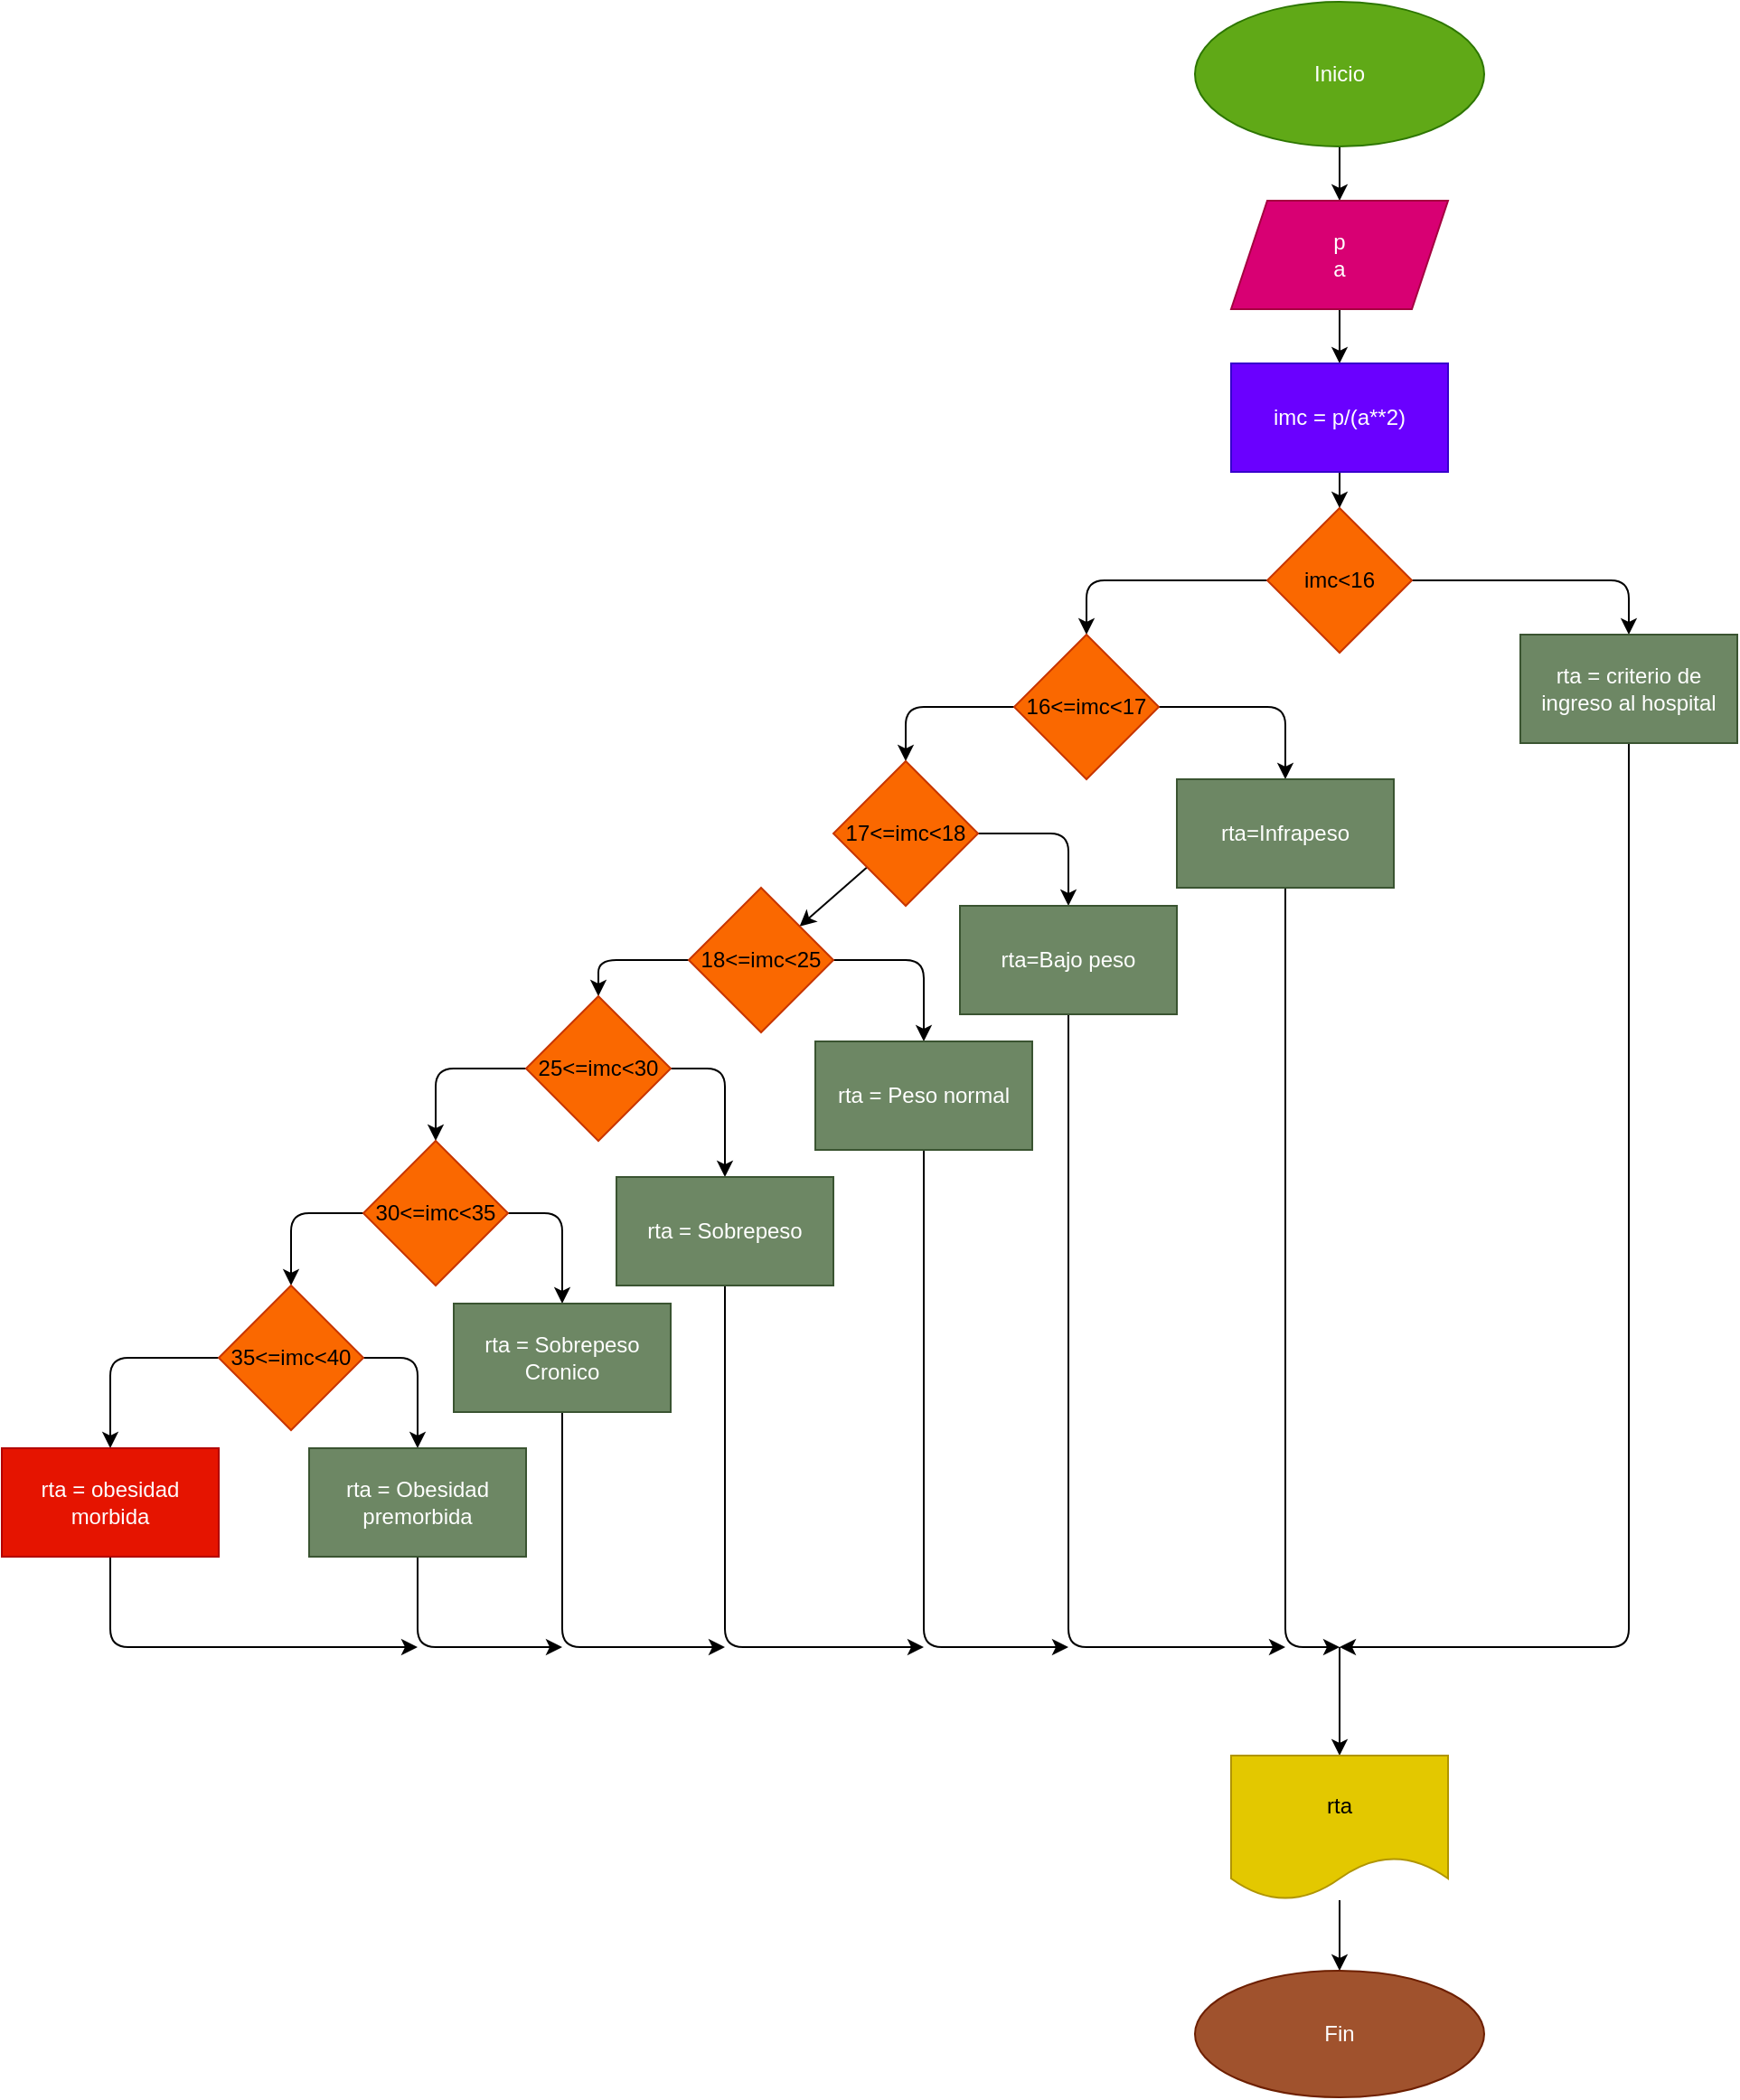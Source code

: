 <mxfile>
    <diagram id="ykUGTlTBsDu2vYrh4o9Z" name="Página-1">
        <mxGraphModel dx="1874" dy="838" grid="1" gridSize="10" guides="1" tooltips="1" connect="1" arrows="1" fold="1" page="1" pageScale="1" pageWidth="827" pageHeight="1169" math="0" shadow="0">
            <root>
                <mxCell id="0"/>
                <mxCell id="1" parent="0"/>
                <mxCell id="4" value="" style="edgeStyle=none;html=1;" edge="1" parent="1" source="2" target="3">
                    <mxGeometry relative="1" as="geometry"/>
                </mxCell>
                <mxCell id="2" value="Inicio" style="ellipse;whiteSpace=wrap;html=1;fillColor=#60a917;fontColor=#ffffff;strokeColor=#2D7600;" vertex="1" parent="1">
                    <mxGeometry x="360" y="10" width="160" height="80" as="geometry"/>
                </mxCell>
                <mxCell id="8" value="" style="edgeStyle=none;html=1;" edge="1" parent="1" source="3" target="7">
                    <mxGeometry relative="1" as="geometry"/>
                </mxCell>
                <mxCell id="3" value="p&lt;br&gt;a" style="shape=parallelogram;perimeter=parallelogramPerimeter;whiteSpace=wrap;html=1;fixedSize=1;fillColor=#d80073;fontColor=#ffffff;strokeColor=#A50040;" vertex="1" parent="1">
                    <mxGeometry x="380" y="120" width="120" height="60" as="geometry"/>
                </mxCell>
                <mxCell id="10" value="" style="edgeStyle=none;html=1;" edge="1" parent="1" source="7" target="9">
                    <mxGeometry relative="1" as="geometry"/>
                </mxCell>
                <mxCell id="7" value="imc = p/(a**2)" style="whiteSpace=wrap;html=1;fillColor=#6a00ff;fontColor=#ffffff;strokeColor=#3700CC;" vertex="1" parent="1">
                    <mxGeometry x="380" y="210" width="120" height="60" as="geometry"/>
                </mxCell>
                <mxCell id="12" value="" style="edgeStyle=none;html=1;" edge="1" parent="1" source="9" target="11">
                    <mxGeometry relative="1" as="geometry">
                        <Array as="points">
                            <mxPoint x="600" y="330"/>
                        </Array>
                    </mxGeometry>
                </mxCell>
                <mxCell id="16" value="" style="edgeStyle=none;html=1;" edge="1" parent="1" source="9" target="15">
                    <mxGeometry relative="1" as="geometry">
                        <Array as="points">
                            <mxPoint x="300" y="330"/>
                        </Array>
                    </mxGeometry>
                </mxCell>
                <mxCell id="9" value="imc&amp;lt;16" style="rhombus;whiteSpace=wrap;html=1;fillColor=#fa6800;fontColor=#000000;strokeColor=#C73500;" vertex="1" parent="1">
                    <mxGeometry x="400" y="290" width="80" height="80" as="geometry"/>
                </mxCell>
                <mxCell id="50" style="edgeStyle=none;html=1;" edge="1" parent="1" source="11">
                    <mxGeometry relative="1" as="geometry">
                        <mxPoint x="440" y="920" as="targetPoint"/>
                        <Array as="points">
                            <mxPoint x="600" y="920"/>
                        </Array>
                    </mxGeometry>
                </mxCell>
                <mxCell id="11" value="rta = criterio de ingreso al hospital" style="whiteSpace=wrap;html=1;fillColor=#6d8764;fontColor=#ffffff;strokeColor=#3A5431;" vertex="1" parent="1">
                    <mxGeometry x="540" y="360" width="120" height="60" as="geometry"/>
                </mxCell>
                <mxCell id="20" style="edgeStyle=none;html=1;entryX=0.5;entryY=0;entryDx=0;entryDy=0;" edge="1" parent="1" source="15" target="21">
                    <mxGeometry relative="1" as="geometry">
                        <mxPoint x="410" y="440" as="targetPoint"/>
                        <Array as="points">
                            <mxPoint x="410" y="400"/>
                        </Array>
                    </mxGeometry>
                </mxCell>
                <mxCell id="23" value="" style="edgeStyle=none;html=1;" edge="1" parent="1" source="15" target="22">
                    <mxGeometry relative="1" as="geometry">
                        <Array as="points">
                            <mxPoint x="200" y="400"/>
                        </Array>
                    </mxGeometry>
                </mxCell>
                <mxCell id="15" value="16&amp;lt;=imc&amp;lt;17" style="rhombus;whiteSpace=wrap;html=1;fillColor=#fa6800;fontColor=#000000;strokeColor=#C73500;" vertex="1" parent="1">
                    <mxGeometry x="260" y="360" width="80" height="80" as="geometry"/>
                </mxCell>
                <mxCell id="51" style="edgeStyle=none;html=1;" edge="1" parent="1" source="21">
                    <mxGeometry relative="1" as="geometry">
                        <mxPoint x="440" y="920" as="targetPoint"/>
                        <Array as="points">
                            <mxPoint x="410" y="920"/>
                        </Array>
                    </mxGeometry>
                </mxCell>
                <mxCell id="21" value="rta=Infrapeso" style="whiteSpace=wrap;html=1;labelBackgroundColor=none;fillColor=#6d8764;fontColor=#ffffff;strokeColor=#3A5431;" vertex="1" parent="1">
                    <mxGeometry x="350" y="440" width="120" height="60" as="geometry"/>
                </mxCell>
                <mxCell id="26" style="edgeStyle=none;html=1;entryX=0.5;entryY=0;entryDx=0;entryDy=0;" edge="1" parent="1" source="22" target="27">
                    <mxGeometry relative="1" as="geometry">
                        <mxPoint x="290" y="490" as="targetPoint"/>
                        <Array as="points">
                            <mxPoint x="290" y="470"/>
                        </Array>
                    </mxGeometry>
                </mxCell>
                <mxCell id="31" value="" style="edgeStyle=none;html=1;" edge="1" parent="1" source="22" target="30">
                    <mxGeometry relative="1" as="geometry"/>
                </mxCell>
                <mxCell id="22" value="17&amp;lt;=imc&amp;lt;18" style="rhombus;whiteSpace=wrap;html=1;fillColor=#fa6800;fontColor=#000000;strokeColor=#C73500;" vertex="1" parent="1">
                    <mxGeometry x="160" y="430" width="80" height="80" as="geometry"/>
                </mxCell>
                <mxCell id="52" style="edgeStyle=none;html=1;" edge="1" parent="1" source="27">
                    <mxGeometry relative="1" as="geometry">
                        <mxPoint x="410" y="920" as="targetPoint"/>
                        <Array as="points">
                            <mxPoint x="290" y="920"/>
                        </Array>
                    </mxGeometry>
                </mxCell>
                <mxCell id="27" value="rta=Bajo peso" style="whiteSpace=wrap;html=1;labelBackgroundColor=none;fillColor=#6d8764;fontColor=#ffffff;strokeColor=#3A5431;" vertex="1" parent="1">
                    <mxGeometry x="230" y="510" width="120" height="60" as="geometry"/>
                </mxCell>
                <mxCell id="33" style="edgeStyle=none;html=1;entryX=0.5;entryY=0;entryDx=0;entryDy=0;" edge="1" parent="1" source="30" target="32">
                    <mxGeometry relative="1" as="geometry">
                        <Array as="points">
                            <mxPoint x="210" y="540"/>
                        </Array>
                    </mxGeometry>
                </mxCell>
                <mxCell id="35" value="" style="edgeStyle=none;html=1;" edge="1" parent="1" source="30" target="34">
                    <mxGeometry relative="1" as="geometry">
                        <Array as="points">
                            <mxPoint x="30" y="540"/>
                        </Array>
                    </mxGeometry>
                </mxCell>
                <mxCell id="30" value="18&amp;lt;=imc&amp;lt;25" style="rhombus;whiteSpace=wrap;html=1;fillColor=#fa6800;fontColor=#000000;strokeColor=#C73500;" vertex="1" parent="1">
                    <mxGeometry x="80" y="500" width="80" height="80" as="geometry"/>
                </mxCell>
                <mxCell id="53" style="edgeStyle=none;html=1;" edge="1" parent="1" source="32">
                    <mxGeometry relative="1" as="geometry">
                        <mxPoint x="290" y="920" as="targetPoint"/>
                        <Array as="points">
                            <mxPoint x="210" y="920"/>
                        </Array>
                    </mxGeometry>
                </mxCell>
                <mxCell id="32" value="rta = Peso normal" style="whiteSpace=wrap;html=1;labelBackgroundColor=none;fillColor=#6d8764;fontColor=#ffffff;strokeColor=#3A5431;" vertex="1" parent="1">
                    <mxGeometry x="150" y="585" width="120" height="60" as="geometry"/>
                </mxCell>
                <mxCell id="36" style="edgeStyle=none;html=1;entryX=0.5;entryY=0;entryDx=0;entryDy=0;" edge="1" parent="1" source="34" target="37">
                    <mxGeometry relative="1" as="geometry">
                        <mxPoint x="100" y="640" as="targetPoint"/>
                        <Array as="points">
                            <mxPoint x="100" y="600"/>
                        </Array>
                    </mxGeometry>
                </mxCell>
                <mxCell id="39" value="" style="edgeStyle=none;html=1;" edge="1" parent="1" source="34" target="38">
                    <mxGeometry relative="1" as="geometry">
                        <Array as="points">
                            <mxPoint x="-60" y="600"/>
                        </Array>
                    </mxGeometry>
                </mxCell>
                <mxCell id="34" value="25&amp;lt;=imc&amp;lt;30" style="rhombus;whiteSpace=wrap;html=1;fillColor=#fa6800;fontColor=#000000;strokeColor=#C73500;" vertex="1" parent="1">
                    <mxGeometry x="-10" y="560" width="80" height="80" as="geometry"/>
                </mxCell>
                <mxCell id="54" style="edgeStyle=none;html=1;" edge="1" parent="1" source="37">
                    <mxGeometry relative="1" as="geometry">
                        <mxPoint x="210" y="920" as="targetPoint"/>
                        <Array as="points">
                            <mxPoint x="100" y="920"/>
                        </Array>
                    </mxGeometry>
                </mxCell>
                <mxCell id="37" value="rta = Sobrepeso" style="rounded=0;whiteSpace=wrap;html=1;labelBackgroundColor=none;fillColor=#6d8764;fontColor=#ffffff;strokeColor=#3A5431;" vertex="1" parent="1">
                    <mxGeometry x="40" y="660" width="120" height="60" as="geometry"/>
                </mxCell>
                <mxCell id="41" style="edgeStyle=none;html=1;entryX=0.5;entryY=0;entryDx=0;entryDy=0;" edge="1" parent="1" source="38" target="40">
                    <mxGeometry relative="1" as="geometry">
                        <Array as="points">
                            <mxPoint x="10" y="680"/>
                        </Array>
                    </mxGeometry>
                </mxCell>
                <mxCell id="44" value="" style="edgeStyle=none;html=1;" edge="1" parent="1" source="38" target="43">
                    <mxGeometry relative="1" as="geometry">
                        <Array as="points">
                            <mxPoint x="-140" y="680"/>
                        </Array>
                    </mxGeometry>
                </mxCell>
                <mxCell id="38" value="30&amp;lt;=imc&amp;lt;35" style="rhombus;whiteSpace=wrap;html=1;fillColor=#fa6800;fontColor=#000000;strokeColor=#C73500;" vertex="1" parent="1">
                    <mxGeometry x="-100" y="640" width="80" height="80" as="geometry"/>
                </mxCell>
                <mxCell id="55" style="edgeStyle=none;html=1;" edge="1" parent="1" source="40">
                    <mxGeometry relative="1" as="geometry">
                        <mxPoint x="100" y="920" as="targetPoint"/>
                        <Array as="points">
                            <mxPoint x="10" y="920"/>
                        </Array>
                    </mxGeometry>
                </mxCell>
                <mxCell id="40" value="rta = Sobrepeso Cronico" style="whiteSpace=wrap;html=1;labelBackgroundColor=none;fillColor=#6d8764;fontColor=#ffffff;strokeColor=#3A5431;" vertex="1" parent="1">
                    <mxGeometry x="-50" y="730" width="120" height="60" as="geometry"/>
                </mxCell>
                <mxCell id="45" style="edgeStyle=none;html=1;entryX=0.5;entryY=0;entryDx=0;entryDy=0;" edge="1" parent="1" source="43" target="46">
                    <mxGeometry relative="1" as="geometry">
                        <mxPoint x="-80" y="800" as="targetPoint"/>
                        <Array as="points">
                            <mxPoint x="-70" y="760"/>
                        </Array>
                    </mxGeometry>
                </mxCell>
                <mxCell id="49" value="" style="edgeStyle=none;html=1;exitX=0;exitY=0.5;exitDx=0;exitDy=0;" edge="1" parent="1" source="43" target="48">
                    <mxGeometry relative="1" as="geometry">
                        <mxPoint x="-170" y="780" as="sourcePoint"/>
                        <Array as="points">
                            <mxPoint x="-240" y="760"/>
                        </Array>
                    </mxGeometry>
                </mxCell>
                <mxCell id="43" value="35&amp;lt;=imc&amp;lt;40" style="rhombus;whiteSpace=wrap;html=1;fillColor=#fa6800;fontColor=#000000;strokeColor=#C73500;" vertex="1" parent="1">
                    <mxGeometry x="-180" y="720" width="80" height="80" as="geometry"/>
                </mxCell>
                <mxCell id="56" style="edgeStyle=none;html=1;" edge="1" parent="1" source="46">
                    <mxGeometry relative="1" as="geometry">
                        <mxPoint x="10" y="920" as="targetPoint"/>
                        <Array as="points">
                            <mxPoint x="-70" y="920"/>
                        </Array>
                    </mxGeometry>
                </mxCell>
                <mxCell id="46" value="rta = Obesidad premorbida" style="whiteSpace=wrap;html=1;labelBackgroundColor=none;fillColor=#6d8764;fontColor=#ffffff;strokeColor=#3A5431;" vertex="1" parent="1">
                    <mxGeometry x="-130" y="810" width="120" height="60" as="geometry"/>
                </mxCell>
                <mxCell id="57" style="edgeStyle=none;html=1;" edge="1" parent="1" source="48">
                    <mxGeometry relative="1" as="geometry">
                        <mxPoint x="-70" y="920" as="targetPoint"/>
                        <Array as="points">
                            <mxPoint x="-240" y="920"/>
                        </Array>
                    </mxGeometry>
                </mxCell>
                <mxCell id="48" value="rta = obesidad morbida" style="whiteSpace=wrap;html=1;fillColor=#e51400;fontColor=#ffffff;strokeColor=#B20000;" vertex="1" parent="1">
                    <mxGeometry x="-300" y="810" width="120" height="60" as="geometry"/>
                </mxCell>
                <mxCell id="58" value="" style="endArrow=classic;html=1;" edge="1" parent="1" target="59">
                    <mxGeometry width="50" height="50" relative="1" as="geometry">
                        <mxPoint x="440" y="920" as="sourcePoint"/>
                        <mxPoint x="440" y="980" as="targetPoint"/>
                    </mxGeometry>
                </mxCell>
                <mxCell id="61" value="" style="edgeStyle=none;html=1;" edge="1" parent="1" source="59" target="60">
                    <mxGeometry relative="1" as="geometry"/>
                </mxCell>
                <mxCell id="59" value="rta" style="shape=document;whiteSpace=wrap;html=1;boundedLbl=1;labelBackgroundColor=none;fillColor=#e3c800;fontColor=#000000;strokeColor=#B09500;" vertex="1" parent="1">
                    <mxGeometry x="380" y="980" width="120" height="80" as="geometry"/>
                </mxCell>
                <mxCell id="60" value="Fin" style="ellipse;whiteSpace=wrap;html=1;labelBackgroundColor=none;fillColor=#a0522d;fontColor=#ffffff;strokeColor=#6D1F00;" vertex="1" parent="1">
                    <mxGeometry x="360" y="1099" width="160" height="70" as="geometry"/>
                </mxCell>
            </root>
        </mxGraphModel>
    </diagram>
</mxfile>